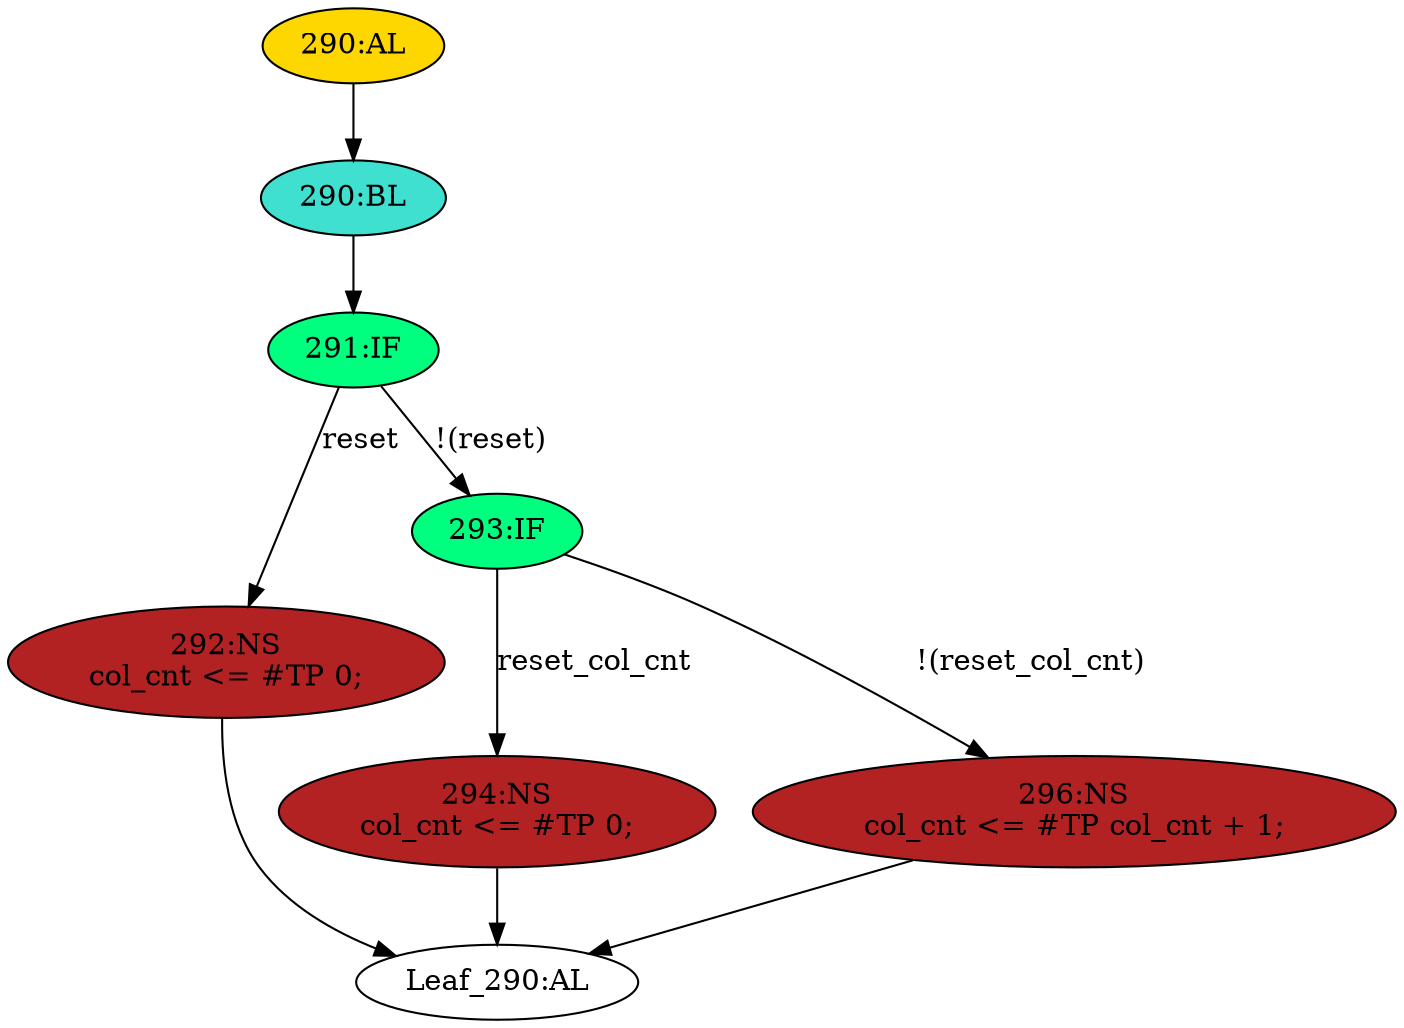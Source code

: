 strict digraph "" {
	node [label="\N"];
	"294:NS"	 [ast="<pyverilog.vparser.ast.NonblockingSubstitution object at 0x7fe9c1bab810>",
		fillcolor=firebrick,
		label="294:NS
col_cnt <= #TP 0;",
		statements="[<pyverilog.vparser.ast.NonblockingSubstitution object at 0x7fe9c1bab810>]",
		style=filled,
		typ=NonblockingSubstitution];
	"Leaf_290:AL"	 [def_var="['col_cnt']",
		label="Leaf_290:AL"];
	"294:NS" -> "Leaf_290:AL"	 [cond="[]",
		lineno=None];
	"292:NS"	 [ast="<pyverilog.vparser.ast.NonblockingSubstitution object at 0x7fe9c1bac710>",
		fillcolor=firebrick,
		label="292:NS
col_cnt <= #TP 0;",
		statements="[<pyverilog.vparser.ast.NonblockingSubstitution object at 0x7fe9c1bac710>]",
		style=filled,
		typ=NonblockingSubstitution];
	"292:NS" -> "Leaf_290:AL"	 [cond="[]",
		lineno=None];
	"290:BL"	 [ast="<pyverilog.vparser.ast.Block object at 0x7fe9c1bac8d0>",
		fillcolor=turquoise,
		label="290:BL",
		statements="[]",
		style=filled,
		typ=Block];
	"291:IF"	 [ast="<pyverilog.vparser.ast.IfStatement object at 0x7fe9c1bac910>",
		fillcolor=springgreen,
		label="291:IF",
		statements="[]",
		style=filled,
		typ=IfStatement];
	"290:BL" -> "291:IF"	 [cond="[]",
		lineno=None];
	"291:IF" -> "292:NS"	 [cond="['reset']",
		label=reset,
		lineno=291];
	"293:IF"	 [ast="<pyverilog.vparser.ast.IfStatement object at 0x7fe9c1bac990>",
		fillcolor=springgreen,
		label="293:IF",
		statements="[]",
		style=filled,
		typ=IfStatement];
	"291:IF" -> "293:IF"	 [cond="['reset']",
		label="!(reset)",
		lineno=291];
	"290:AL"	 [ast="<pyverilog.vparser.ast.Always object at 0x7fe9c1bacd10>",
		clk_sens=True,
		fillcolor=gold,
		label="290:AL",
		sens="['rxclk', 'reset']",
		statements="[]",
		style=filled,
		typ=Always,
		use_var="['reset', 'col_cnt', 'reset_col_cnt']"];
	"290:AL" -> "290:BL"	 [cond="[]",
		lineno=None];
	"296:NS"	 [ast="<pyverilog.vparser.ast.NonblockingSubstitution object at 0x7fe9c1bac9d0>",
		fillcolor=firebrick,
		label="296:NS
col_cnt <= #TP col_cnt + 1;",
		statements="[<pyverilog.vparser.ast.NonblockingSubstitution object at 0x7fe9c1bac9d0>]",
		style=filled,
		typ=NonblockingSubstitution];
	"296:NS" -> "Leaf_290:AL"	 [cond="[]",
		lineno=None];
	"293:IF" -> "294:NS"	 [cond="['reset_col_cnt']",
		label=reset_col_cnt,
		lineno=293];
	"293:IF" -> "296:NS"	 [cond="['reset_col_cnt']",
		label="!(reset_col_cnt)",
		lineno=293];
}
